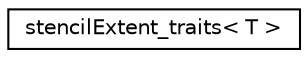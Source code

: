 digraph "Graphical Class Hierarchy"
{
 // INTERACTIVE_SVG=YES
  edge [fontname="Helvetica",fontsize="10",labelfontname="Helvetica",labelfontsize="10"];
  node [fontname="Helvetica",fontsize="10",shape=record];
  rankdir="LR";
  Node0 [label="stencilExtent_traits\< T \>",height=0.2,width=0.4,color="black", fillcolor="white", style="filled",URL="$structstencilExtent__traits.html"];
}
